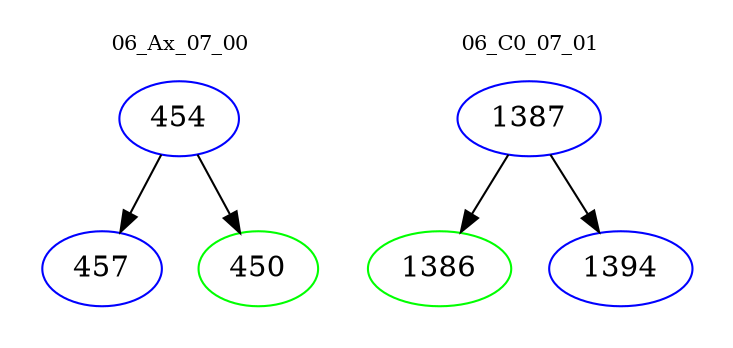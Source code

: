digraph{
subgraph cluster_0 {
color = white
label = "06_Ax_07_00";
fontsize=10;
T0_454 [label="454", color="blue"]
T0_454 -> T0_457 [color="black"]
T0_457 [label="457", color="blue"]
T0_454 -> T0_450 [color="black"]
T0_450 [label="450", color="green"]
}
subgraph cluster_1 {
color = white
label = "06_C0_07_01";
fontsize=10;
T1_1387 [label="1387", color="blue"]
T1_1387 -> T1_1386 [color="black"]
T1_1386 [label="1386", color="green"]
T1_1387 -> T1_1394 [color="black"]
T1_1394 [label="1394", color="blue"]
}
}
